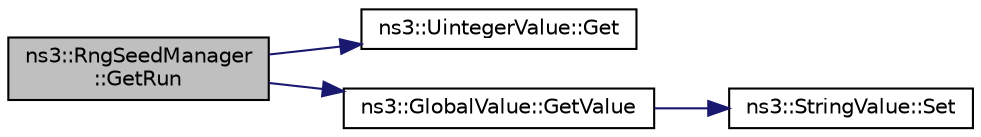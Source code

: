 digraph "ns3::RngSeedManager::GetRun"
{
 // LATEX_PDF_SIZE
  edge [fontname="Helvetica",fontsize="10",labelfontname="Helvetica",labelfontsize="10"];
  node [fontname="Helvetica",fontsize="10",shape=record];
  rankdir="LR";
  Node1 [label="ns3::RngSeedManager\l::GetRun",height=0.2,width=0.4,color="black", fillcolor="grey75", style="filled", fontcolor="black",tooltip="Get the current run number."];
  Node1 -> Node2 [color="midnightblue",fontsize="10",style="solid",fontname="Helvetica"];
  Node2 [label="ns3::UintegerValue::Get",height=0.2,width=0.4,color="black", fillcolor="white", style="filled",URL="$classns3_1_1_uinteger_value.html#a82f7ad2ff90cfebf9f6292bb6ace0a05",tooltip=" "];
  Node1 -> Node3 [color="midnightblue",fontsize="10",style="solid",fontname="Helvetica"];
  Node3 [label="ns3::GlobalValue::GetValue",height=0.2,width=0.4,color="black", fillcolor="white", style="filled",URL="$classns3_1_1_global_value.html#a48a99242193fb69609a17332733e8600",tooltip="Get the value."];
  Node3 -> Node4 [color="midnightblue",fontsize="10",style="solid",fontname="Helvetica"];
  Node4 [label="ns3::StringValue::Set",height=0.2,width=0.4,color="black", fillcolor="white", style="filled",URL="$classns3_1_1_string_value.html#a17693012c6f2c52875e0d631fbf40155",tooltip="Set the value."];
}
